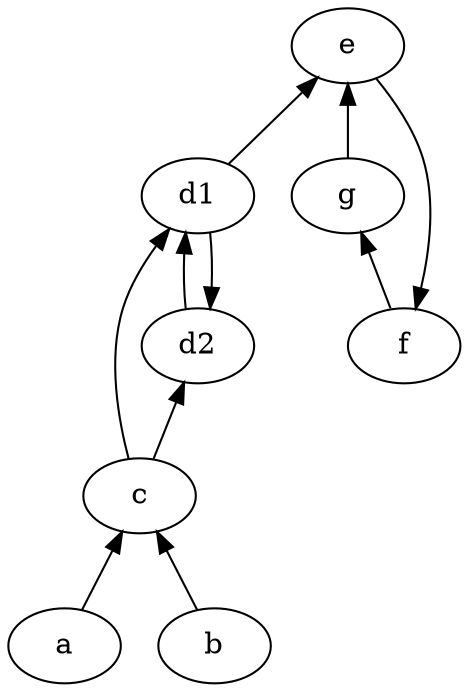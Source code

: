 digraph {
    // Node defaults can be set here if needed
    "a" [fontsize=14]
    "b" [fontsize=14]
    "c" [fontsize=14]
    "d1" [fontsize=14]
    "d2" [fontsize=14]
    "e" [fontsize=14]
    "f" [fontsize=14]
    "g" [fontsize=14]
    edge[labeldistance=1.5 fontsize=12]
    "c" -> "a" [dir="back"]
    "c" -> "b" [dir="back"]
    "d1" -> "c" [dir="back"]
    "d2" -> "c" [dir="back"]
    "d2" -> "d1" [dir="back"]
    "d1" -> "d2" [dir="back"]
    "e" -> "d1" [dir="back"]
    "e" -> "g" [dir="back"]
    "f" -> "e" [dir="back"]
    "g" -> "f" [dir="back"]
}